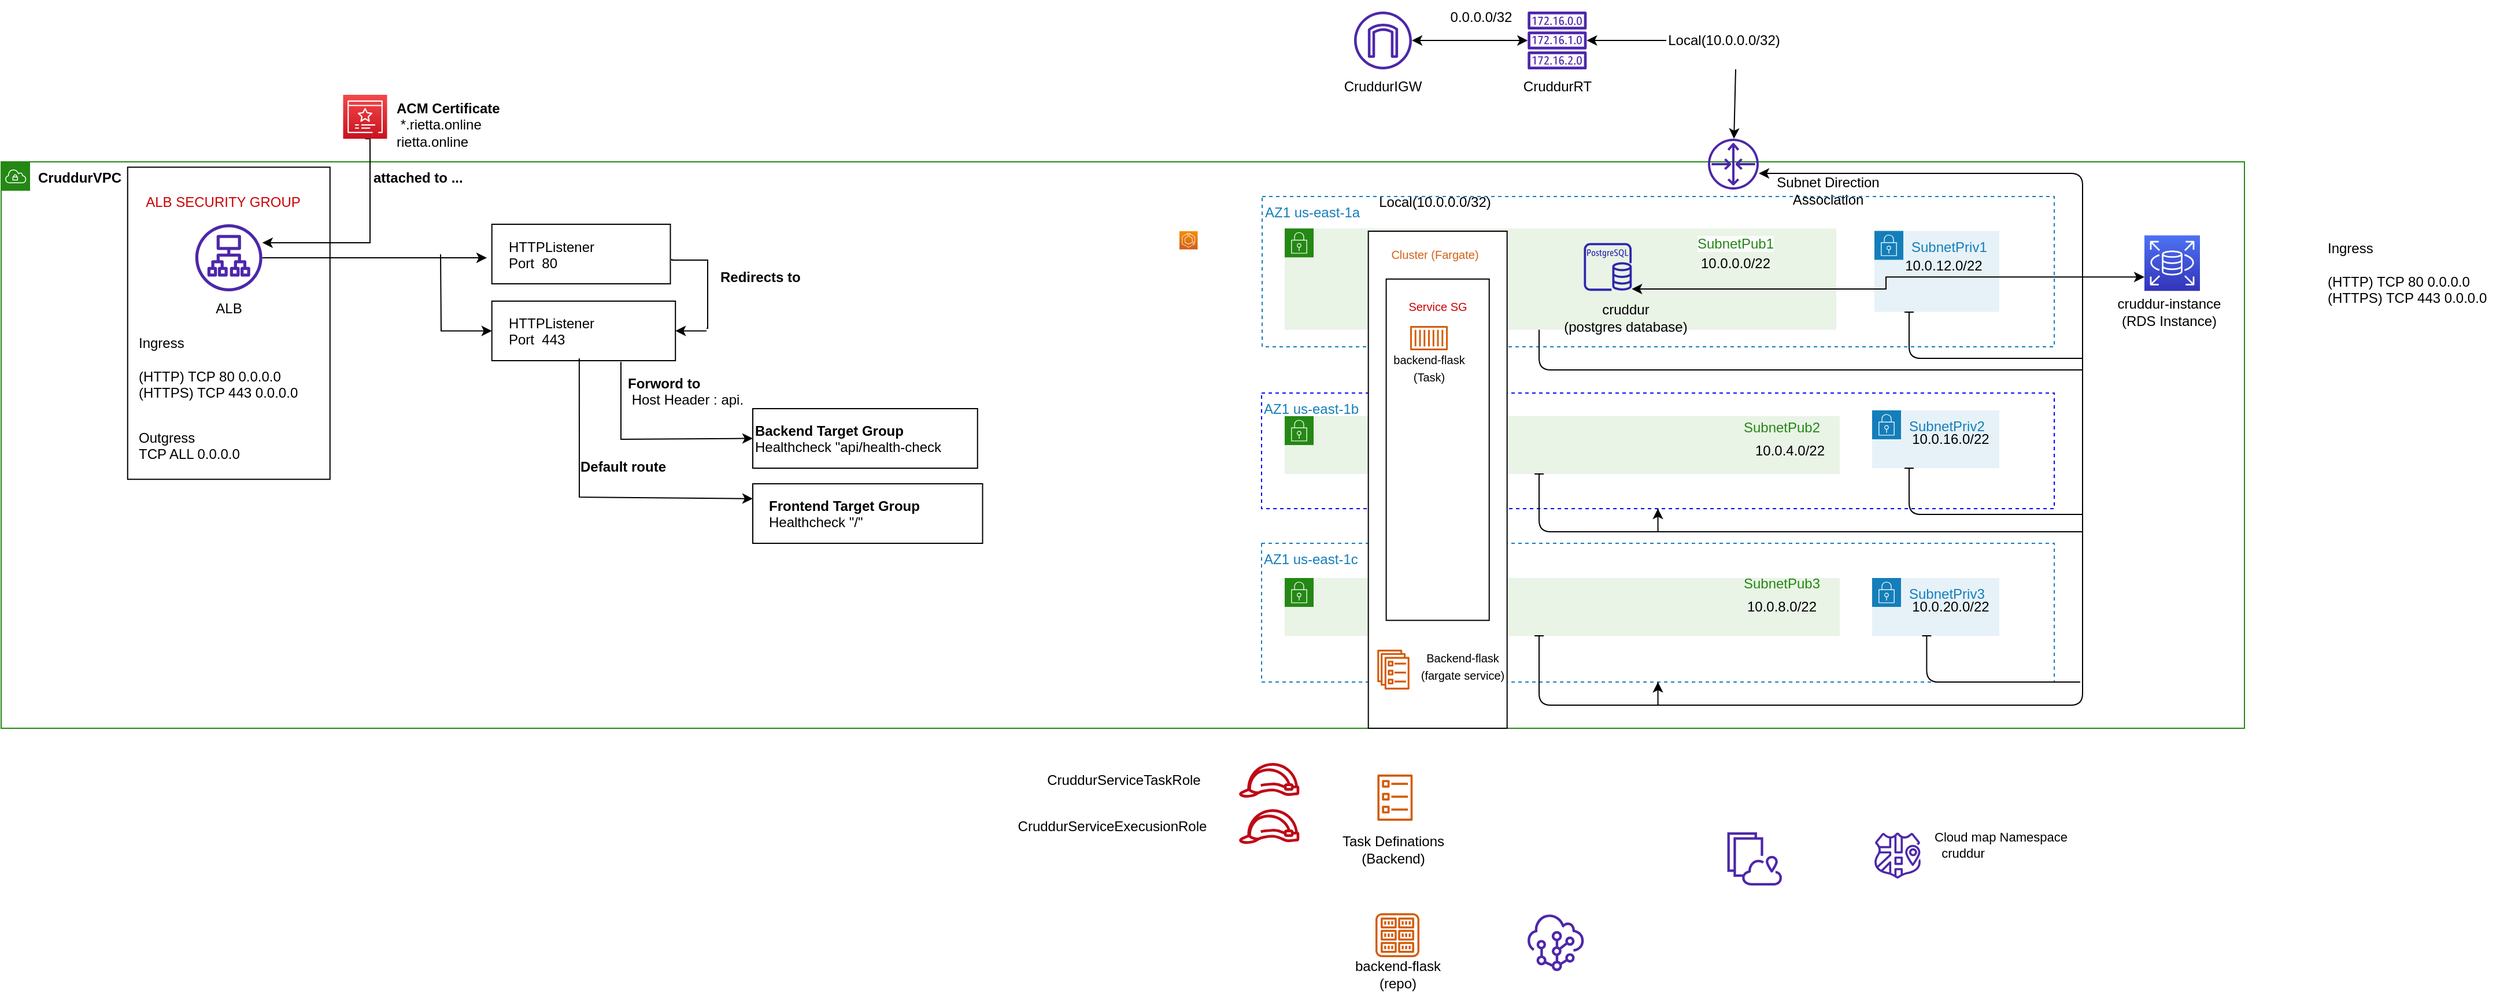<mxfile version="21.6.1" type="github">
  <diagram name="Page-1" id="e7XoK9rDj5rA0LW-cNcf">
    <mxGraphModel dx="1730" dy="1552" grid="1" gridSize="10" guides="1" tooltips="1" connect="1" arrows="1" fold="1" page="1" pageScale="1" pageWidth="850" pageHeight="1100" math="0" shadow="0">
      <root>
        <mxCell id="0" />
        <mxCell id="1" parent="0" />
        <mxCell id="O0ug9R4ipBQisBpClcmb-1" value="AZ1 us-east-1a" style="fillColor=none;strokeColor=#147EBA;dashed=1;verticalAlign=top;fontStyle=0;fontColor=#147EBA;whiteSpace=wrap;html=1;align=left;rounded=0;" vertex="1" parent="1">
          <mxGeometry x="260.52" y="50" width="685" height="130" as="geometry" />
        </mxCell>
        <mxCell id="O0ug9R4ipBQisBpClcmb-2" value="AZ1 us-east-1b" style="fillColor=none;strokeColor=#0000FF;dashed=1;verticalAlign=top;fontStyle=0;fontColor=#147EBA;whiteSpace=wrap;html=1;align=left;rounded=0;movable=1;resizable=1;rotatable=1;deletable=1;editable=1;locked=0;connectable=1;" vertex="1" parent="1">
          <mxGeometry x="260" y="220" width="685.52" height="100" as="geometry" />
        </mxCell>
        <mxCell id="O0ug9R4ipBQisBpClcmb-3" style="edgeStyle=orthogonalEdgeStyle;rounded=0;orthogonalLoop=1;jettySize=auto;html=1;exitX=0.5;exitY=1;exitDx=0;exitDy=0;movable=1;resizable=1;rotatable=1;deletable=1;editable=1;locked=0;connectable=1;" edge="1" parent="1" source="O0ug9R4ipBQisBpClcmb-2" target="O0ug9R4ipBQisBpClcmb-2">
          <mxGeometry relative="1" as="geometry" />
        </mxCell>
        <mxCell id="O0ug9R4ipBQisBpClcmb-4" value="&lt;b&gt;&lt;font color=&quot;#000000&quot;&gt;CruddurVPC&lt;/font&gt;&lt;/b&gt;" style="points=[[0,0],[0.25,0],[0.5,0],[0.75,0],[1,0],[1,0.25],[1,0.5],[1,0.75],[1,1],[0.75,1],[0.5,1],[0.25,1],[0,1],[0,0.75],[0,0.5],[0,0.25]];outlineConnect=0;gradientColor=none;html=1;whiteSpace=wrap;fontSize=12;fontStyle=0;container=0;pointerEvents=0;collapsible=0;recursiveResize=0;shape=mxgraph.aws4.group;grIcon=mxgraph.aws4.group_vpc;strokeColor=#248814;fillColor=none;verticalAlign=top;align=left;spacingLeft=30;fontColor=#AAB7B8;dashed=0;rounded=0;" vertex="1" parent="1">
          <mxGeometry x="-830" y="20" width="1940" height="490" as="geometry" />
        </mxCell>
        <mxCell id="O0ug9R4ipBQisBpClcmb-5" style="edgeStyle=orthogonalEdgeStyle;rounded=0;orthogonalLoop=1;jettySize=auto;html=1;startArrow=classic;startFill=1;" edge="1" parent="1" source="O0ug9R4ipBQisBpClcmb-6" target="O0ug9R4ipBQisBpClcmb-8">
          <mxGeometry relative="1" as="geometry" />
        </mxCell>
        <mxCell id="O0ug9R4ipBQisBpClcmb-6" value="" style="outlineConnect=0;fontColor=#232F3E;gradientColor=none;fillColor=#4D27AA;strokeColor=none;dashed=0;verticalLabelPosition=bottom;verticalAlign=top;align=center;html=1;fontSize=12;fontStyle=0;aspect=fixed;pointerEvents=1;shape=mxgraph.aws4.internet_gateway;rounded=0;" vertex="1" parent="1">
          <mxGeometry x="340" y="-110" width="50" height="50" as="geometry" />
        </mxCell>
        <mxCell id="O0ug9R4ipBQisBpClcmb-7" style="edgeStyle=orthogonalEdgeStyle;rounded=0;orthogonalLoop=1;jettySize=auto;html=1;startArrow=classic;startFill=1;endArrow=none;endFill=0;" edge="1" parent="1" source="O0ug9R4ipBQisBpClcmb-8">
          <mxGeometry relative="1" as="geometry">
            <mxPoint x="610" y="-85" as="targetPoint" />
          </mxGeometry>
        </mxCell>
        <mxCell id="O0ug9R4ipBQisBpClcmb-8" value="" style="outlineConnect=0;fontColor=#232F3E;gradientColor=none;fillColor=#4D27AA;strokeColor=none;dashed=0;verticalLabelPosition=bottom;verticalAlign=top;align=center;html=1;fontSize=12;fontStyle=0;aspect=fixed;pointerEvents=1;shape=mxgraph.aws4.route_table;rounded=0;" vertex="1" parent="1">
          <mxGeometry x="490" y="-110" width="51.32" height="50" as="geometry" />
        </mxCell>
        <mxCell id="O0ug9R4ipBQisBpClcmb-9" value="Local(10.0.0.0/32)" style="text;strokeColor=none;align=center;fillColor=none;html=1;verticalAlign=middle;whiteSpace=wrap;rounded=0;" vertex="1" parent="1">
          <mxGeometry x="610" y="-100" width="100" height="30" as="geometry" />
        </mxCell>
        <mxCell id="O0ug9R4ipBQisBpClcmb-10" value="CruddurIGW" style="text;strokeColor=none;align=center;fillColor=none;html=1;verticalAlign=middle;whiteSpace=wrap;rounded=0;" vertex="1" parent="1">
          <mxGeometry x="315" y="-60" width="100" height="30" as="geometry" />
        </mxCell>
        <mxCell id="O0ug9R4ipBQisBpClcmb-11" value="0.0.0.0/32" style="text;strokeColor=none;align=center;fillColor=none;html=1;verticalAlign=middle;whiteSpace=wrap;rounded=0;" vertex="1" parent="1">
          <mxGeometry x="400" y="-120" width="100" height="30" as="geometry" />
        </mxCell>
        <mxCell id="O0ug9R4ipBQisBpClcmb-12" value="CruddurRT" style="text;strokeColor=none;align=center;fillColor=none;html=1;verticalAlign=middle;whiteSpace=wrap;rounded=0;" vertex="1" parent="1">
          <mxGeometry x="465.66" y="-60" width="100" height="30" as="geometry" />
        </mxCell>
        <mxCell id="O0ug9R4ipBQisBpClcmb-13" value="" style="rounded=0;whiteSpace=wrap;html=1;rotation=90;" vertex="1" parent="1">
          <mxGeometry x="-768.12" y="72.13" width="270" height="175" as="geometry" />
        </mxCell>
        <mxCell id="O0ug9R4ipBQisBpClcmb-14" style="edgeStyle=orthogonalEdgeStyle;rounded=0;orthogonalLoop=1;jettySize=auto;html=1;entryX=0.5;entryY=1;entryDx=0;entryDy=0;entryPerimeter=0;endArrow=none;endFill=0;startArrow=classic;startFill=1;" edge="1" parent="1" source="O0ug9R4ipBQisBpClcmb-16" target="O0ug9R4ipBQisBpClcmb-22">
          <mxGeometry relative="1" as="geometry">
            <mxPoint x="-110" y="190" as="targetPoint" />
            <Array as="points">
              <mxPoint x="-511" y="90" />
            </Array>
          </mxGeometry>
        </mxCell>
        <mxCell id="O0ug9R4ipBQisBpClcmb-15" style="edgeStyle=orthogonalEdgeStyle;rounded=0;orthogonalLoop=1;jettySize=auto;html=1;" edge="1" parent="1" source="O0ug9R4ipBQisBpClcmb-16">
          <mxGeometry relative="1" as="geometry">
            <mxPoint x="-410" y="103" as="targetPoint" />
          </mxGeometry>
        </mxCell>
        <mxCell id="O0ug9R4ipBQisBpClcmb-16" value="" style="sketch=0;outlineConnect=0;fontColor=#232F3E;gradientColor=none;fillColor=#4D27AA;strokeColor=none;dashed=0;verticalLabelPosition=bottom;verticalAlign=top;align=center;html=1;fontSize=12;fontStyle=0;aspect=fixed;pointerEvents=1;shape=mxgraph.aws4.application_load_balancer;" vertex="1" parent="1">
          <mxGeometry x="-662.12" y="74" width="58" height="58" as="geometry" />
        </mxCell>
        <mxCell id="O0ug9R4ipBQisBpClcmb-17" value="&lt;font color=&quot;#cc0000&quot;&gt;ALB SECURITY GROUP&lt;/font&gt;" style="text;strokeColor=none;align=center;fillColor=none;html=1;verticalAlign=middle;whiteSpace=wrap;rounded=0;" vertex="1" parent="1">
          <mxGeometry x="-713.12" y="39.75" width="150" height="30" as="geometry" />
        </mxCell>
        <mxCell id="O0ug9R4ipBQisBpClcmb-18" value="ALB" style="text;strokeColor=none;align=center;fillColor=none;html=1;verticalAlign=middle;whiteSpace=wrap;rounded=0;" vertex="1" parent="1">
          <mxGeometry x="-683.12" y="132" width="100" height="30" as="geometry" />
        </mxCell>
        <mxCell id="O0ug9R4ipBQisBpClcmb-19" value="Ingress" style="text;strokeColor=none;align=left;fillColor=none;html=1;verticalAlign=middle;whiteSpace=wrap;rounded=0;" vertex="1" parent="1">
          <mxGeometry x="-713.12" y="162" width="100" height="30" as="geometry" />
        </mxCell>
        <mxCell id="O0ug9R4ipBQisBpClcmb-20" value="(HTTP) TCP 80 0.0.0.0&lt;br&gt;(HTTPS) TCP 443 0.0.0.0" style="text;whiteSpace=wrap;html=1;" vertex="1" parent="1">
          <mxGeometry x="-713.12" y="192" width="150" height="40" as="geometry" />
        </mxCell>
        <mxCell id="O0ug9R4ipBQisBpClcmb-21" value="Outgress&lt;br&gt;TCP ALL 0.0.0.0" style="text;whiteSpace=wrap;html=1;" vertex="1" parent="1">
          <mxGeometry x="-713.12" y="245" width="130" height="40" as="geometry" />
        </mxCell>
        <mxCell id="O0ug9R4ipBQisBpClcmb-22" value="" style="sketch=0;points=[[0,0,0],[0.25,0,0],[0.5,0,0],[0.75,0,0],[1,0,0],[0,1,0],[0.25,1,0],[0.5,1,0],[0.75,1,0],[1,1,0],[0,0.25,0],[0,0.5,0],[0,0.75,0],[1,0.25,0],[1,0.5,0],[1,0.75,0]];outlineConnect=0;fontColor=#232F3E;gradientColor=#F54749;gradientDirection=north;fillColor=#C7131F;strokeColor=#ffffff;dashed=0;verticalLabelPosition=bottom;verticalAlign=top;align=center;html=1;fontSize=12;fontStyle=0;aspect=fixed;shape=mxgraph.aws4.resourceIcon;resIcon=mxgraph.aws4.certificate_manager_3;" vertex="1" parent="1">
          <mxGeometry x="-534.25" y="-38" width="38" height="38" as="geometry" />
        </mxCell>
        <mxCell id="O0ug9R4ipBQisBpClcmb-23" value="&lt;b&gt;attached to ...&lt;/b&gt;" style="text;whiteSpace=wrap;html=1;" vertex="1" parent="1">
          <mxGeometry x="-510" y="20" width="90.62" height="40" as="geometry" />
        </mxCell>
        <mxCell id="O0ug9R4ipBQisBpClcmb-24" value="&lt;b&gt;ACM Certificate&lt;br&gt;&amp;nbsp;&lt;/b&gt;*.rietta.online&lt;br&gt;rietta.online" style="text;whiteSpace=wrap;html=1;" vertex="1" parent="1">
          <mxGeometry x="-490" y="-40" width="130" height="60" as="geometry" />
        </mxCell>
        <mxCell id="O0ug9R4ipBQisBpClcmb-25" value="" style="rounded=0;whiteSpace=wrap;html=1;rotation=-180;" vertex="1" parent="1">
          <mxGeometry x="-405.63" y="74.0" width="154.37" height="51.51" as="geometry" />
        </mxCell>
        <mxCell id="O0ug9R4ipBQisBpClcmb-26" style="edgeStyle=orthogonalEdgeStyle;rounded=0;orthogonalLoop=1;jettySize=auto;html=1;endArrow=none;endFill=0;" edge="1" parent="1">
          <mxGeometry relative="1" as="geometry">
            <mxPoint x="-220" y="164" as="targetPoint" />
            <mxPoint x="-250" y="104" as="sourcePoint" />
            <Array as="points">
              <mxPoint x="-250" y="105" />
              <mxPoint x="-219" y="105" />
              <mxPoint x="-219" y="164" />
            </Array>
          </mxGeometry>
        </mxCell>
        <mxCell id="O0ug9R4ipBQisBpClcmb-27" value="HTTPListener&lt;br&gt;Port&amp;nbsp; 80" style="text;whiteSpace=wrap;html=1;" vertex="1" parent="1">
          <mxGeometry x="-393.45" y="79.75" width="130" height="40" as="geometry" />
        </mxCell>
        <mxCell id="O0ug9R4ipBQisBpClcmb-28" style="edgeStyle=orthogonalEdgeStyle;rounded=0;orthogonalLoop=1;jettySize=auto;html=1;exitX=1;exitY=0.5;exitDx=0;exitDy=0;endArrow=none;endFill=0;startArrow=classic;startFill=1;" edge="1" parent="1" source="O0ug9R4ipBQisBpClcmb-31">
          <mxGeometry relative="1" as="geometry">
            <mxPoint x="-450" y="100" as="targetPoint" />
          </mxGeometry>
        </mxCell>
        <mxCell id="O0ug9R4ipBQisBpClcmb-29" style="edgeStyle=orthogonalEdgeStyle;rounded=0;orthogonalLoop=1;jettySize=auto;html=1;endArrow=none;endFill=0;startArrow=classic;startFill=1;" edge="1" parent="1" source="O0ug9R4ipBQisBpClcmb-31">
          <mxGeometry relative="1" as="geometry">
            <mxPoint x="-220" y="166.245" as="targetPoint" />
          </mxGeometry>
        </mxCell>
        <mxCell id="O0ug9R4ipBQisBpClcmb-30" style="edgeStyle=none;rounded=0;orthogonalLoop=1;jettySize=auto;html=1;entryX=1;entryY=0.5;entryDx=0;entryDy=0;exitX=0.297;exitY=-0.019;exitDx=0;exitDy=0;exitPerimeter=0;" edge="1" parent="1" source="O0ug9R4ipBQisBpClcmb-31" target="O0ug9R4ipBQisBpClcmb-34">
          <mxGeometry relative="1" as="geometry">
            <mxPoint x="-320.169" y="192.0" as="sourcePoint" />
            <mxPoint x="-220.0" y="260.021" as="targetPoint" />
            <Array as="points">
              <mxPoint x="-294" y="260" />
            </Array>
          </mxGeometry>
        </mxCell>
        <mxCell id="O0ug9R4ipBQisBpClcmb-31" value="" style="rounded=0;whiteSpace=wrap;html=1;rotation=-180;" vertex="1" parent="1">
          <mxGeometry x="-405.63" y="140.49" width="158.74" height="51.51" as="geometry" />
        </mxCell>
        <mxCell id="O0ug9R4ipBQisBpClcmb-32" value="HTTPListener&lt;br&gt;Port&amp;nbsp; 443" style="text;whiteSpace=wrap;html=1;" vertex="1" parent="1">
          <mxGeometry x="-393.45" y="146.25" width="130" height="40" as="geometry" />
        </mxCell>
        <mxCell id="O0ug9R4ipBQisBpClcmb-33" value="&lt;b&gt;Redirects to&lt;/b&gt;" style="text;whiteSpace=wrap;html=1;" vertex="1" parent="1">
          <mxGeometry x="-210" y="106" width="80" height="40" as="geometry" />
        </mxCell>
        <mxCell id="O0ug9R4ipBQisBpClcmb-34" value="" style="rounded=0;whiteSpace=wrap;html=1;rotation=-180;" vertex="1" parent="1">
          <mxGeometry x="-180" y="233.49" width="194.37" height="51.51" as="geometry" />
        </mxCell>
        <mxCell id="O0ug9R4ipBQisBpClcmb-35" value="&lt;b&gt;Backend Target Group&lt;br&gt;&lt;/b&gt;Healthcheck &quot;api/health-check" style="text;whiteSpace=wrap;html=1;" vertex="1" parent="1">
          <mxGeometry x="-180" y="239.24" width="180" height="40" as="geometry" />
        </mxCell>
        <mxCell id="O0ug9R4ipBQisBpClcmb-36" value="" style="rounded=0;whiteSpace=wrap;html=1;rotation=-180;" vertex="1" parent="1">
          <mxGeometry x="-180" y="298.5" width="198.74" height="51.51" as="geometry" />
        </mxCell>
        <mxCell id="O0ug9R4ipBQisBpClcmb-37" value="&lt;b&gt;Frontend Target Group&lt;/b&gt;&lt;br&gt;Healthcheck &quot;/&quot;" style="text;whiteSpace=wrap;html=1;" vertex="1" parent="1">
          <mxGeometry x="-167.82" y="304.25" width="167.82" height="40" as="geometry" />
        </mxCell>
        <mxCell id="O0ug9R4ipBQisBpClcmb-38" style="edgeStyle=none;rounded=0;orthogonalLoop=1;jettySize=auto;html=1;exitX=0.524;exitY=0.039;exitDx=0;exitDy=0;exitPerimeter=0;entryX=1;entryY=0.75;entryDx=0;entryDy=0;" edge="1" parent="1" source="O0ug9R4ipBQisBpClcmb-31" target="O0ug9R4ipBQisBpClcmb-36">
          <mxGeometry relative="1" as="geometry">
            <mxPoint x="-380" y="230" as="sourcePoint" />
            <mxPoint x="-220" y="310" as="targetPoint" />
            <Array as="points">
              <mxPoint x="-330" y="310" />
            </Array>
          </mxGeometry>
        </mxCell>
        <mxCell id="O0ug9R4ipBQisBpClcmb-39" value="&lt;b&gt;Default route&lt;/b&gt;" style="text;whiteSpace=wrap;html=1;" vertex="1" parent="1">
          <mxGeometry x="-331.26" y="270" width="80" height="40" as="geometry" />
        </mxCell>
        <mxCell id="O0ug9R4ipBQisBpClcmb-40" value="&lt;b&gt;Forword to&amp;nbsp;&lt;/b&gt;&lt;br&gt;&amp;nbsp;Host Header : api." style="text;whiteSpace=wrap;html=1;" vertex="1" parent="1">
          <mxGeometry x="-290" y="197.75" width="110" height="40" as="geometry" />
        </mxCell>
        <mxCell id="O0ug9R4ipBQisBpClcmb-41" value="" style="sketch=0;outlineConnect=0;fontColor=#232F3E;gradientColor=none;fillColor=#4D27AA;strokeColor=none;dashed=0;verticalLabelPosition=bottom;verticalAlign=top;align=center;html=1;fontSize=12;fontStyle=0;aspect=fixed;pointerEvents=1;shape=mxgraph.aws4.namespace;" vertex="1" parent="1">
          <mxGeometry x="790" y="600" width="40" height="40" as="geometry" />
        </mxCell>
        <mxCell id="O0ug9R4ipBQisBpClcmb-42" value="&lt;font style=&quot;font-size: 11px;&quot;&gt;Cloud map Namespace&lt;br&gt;&amp;nbsp; cruddur&lt;/font&gt;" style="text;whiteSpace=wrap;html=1;" vertex="1" parent="1">
          <mxGeometry x="840" y="590" width="120" height="62" as="geometry" />
        </mxCell>
        <mxCell id="O0ug9R4ipBQisBpClcmb-43" value="SubnetPriv2" style="points=[[0,0],[0.25,0],[0.5,0],[0.75,0],[1,0],[1,0.25],[1,0.5],[1,0.75],[1,1],[0.75,1],[0.5,1],[0.25,1],[0,1],[0,0.75],[0,0.5],[0,0.25]];outlineConnect=0;gradientColor=none;html=1;whiteSpace=wrap;fontSize=12;fontStyle=0;container=1;pointerEvents=0;collapsible=0;recursiveResize=0;shape=mxgraph.aws4.group;grIcon=mxgraph.aws4.group_security_group;grStroke=0;strokeColor=#147EBA;fillColor=#E6F2F8;verticalAlign=top;align=left;spacingLeft=30;fontColor=#147EBA;dashed=0;rounded=0;movable=1;resizable=1;rotatable=1;deletable=1;editable=1;locked=0;connectable=1;" vertex="1" parent="1">
          <mxGeometry x="788" y="235" width="110" height="50" as="geometry" />
        </mxCell>
        <mxCell id="O0ug9R4ipBQisBpClcmb-44" value="" style="points=[[0,0],[0.25,0],[0.5,0],[0.75,0],[1,0],[1,0.25],[1,0.5],[1,0.75],[1,1],[0.75,1],[0.5,1],[0.25,1],[0,1],[0,0.75],[0,0.5],[0,0.25]];outlineConnect=0;gradientColor=none;html=1;whiteSpace=wrap;fontSize=12;fontStyle=0;container=1;pointerEvents=0;collapsible=0;recursiveResize=0;shape=mxgraph.aws4.group;grIcon=mxgraph.aws4.group_security_group;grStroke=0;strokeColor=#248814;fillColor=#E9F3E6;verticalAlign=top;align=left;spacingLeft=30;fontColor=#248814;dashed=0;rounded=0;movable=1;resizable=1;rotatable=1;deletable=1;editable=1;locked=0;connectable=1;" vertex="1" parent="1">
          <mxGeometry x="280" y="240" width="480" height="50" as="geometry" />
        </mxCell>
        <mxCell id="O0ug9R4ipBQisBpClcmb-45" value="10.0.4.0/22" style="text;strokeColor=none;align=center;fillColor=none;html=1;verticalAlign=middle;whiteSpace=wrap;rounded=0;movable=1;resizable=1;rotatable=1;deletable=1;editable=1;locked=0;connectable=1;" vertex="1" parent="O0ug9R4ipBQisBpClcmb-44">
          <mxGeometry x="397" y="20" width="80" height="20" as="geometry" />
        </mxCell>
        <mxCell id="O0ug9R4ipBQisBpClcmb-46" value="&lt;font color=&quot;#248814&quot;&gt;SubnetPub2&lt;/font&gt;" style="text;strokeColor=none;align=center;fillColor=none;html=1;verticalAlign=middle;whiteSpace=wrap;rounded=0;movable=1;resizable=1;rotatable=1;deletable=1;editable=1;locked=0;connectable=1;" vertex="1" parent="O0ug9R4ipBQisBpClcmb-44">
          <mxGeometry x="390" width="80" height="20" as="geometry" />
        </mxCell>
        <mxCell id="O0ug9R4ipBQisBpClcmb-47" value="10.0.16.0/22" style="text;strokeColor=none;align=center;fillColor=none;html=1;verticalAlign=middle;whiteSpace=wrap;rounded=0;movable=1;resizable=1;rotatable=1;deletable=1;editable=1;locked=0;connectable=1;" vertex="1" parent="1">
          <mxGeometry x="816" y="250" width="80" height="20" as="geometry" />
        </mxCell>
        <mxCell id="O0ug9R4ipBQisBpClcmb-48" style="edgeStyle=orthogonalEdgeStyle;orthogonalLoop=1;jettySize=auto;html=1;elbow=vertical;startArrow=baseDash;startFill=0;endArrow=none;endFill=0;movable=1;resizable=1;rotatable=1;deletable=1;editable=1;locked=0;connectable=1;" edge="1" parent="1">
          <mxGeometry relative="1" as="geometry">
            <mxPoint x="970" y="340" as="targetPoint" />
            <mxPoint x="500" y="290" as="sourcePoint" />
            <Array as="points">
              <mxPoint x="500" y="340" />
            </Array>
          </mxGeometry>
        </mxCell>
        <mxCell id="O0ug9R4ipBQisBpClcmb-49" value="AZ1 us-east-1c" style="fillColor=none;strokeColor=#147EBA;dashed=1;verticalAlign=top;fontStyle=0;fontColor=#147EBA;whiteSpace=wrap;html=1;align=left;rounded=0;movable=1;resizable=1;rotatable=1;deletable=1;editable=1;locked=0;connectable=1;" vertex="1" parent="1">
          <mxGeometry x="260" y="350.01" width="685.52" height="120" as="geometry" />
        </mxCell>
        <mxCell id="O0ug9R4ipBQisBpClcmb-50" value="SubnetPriv3" style="points=[[0,0],[0.25,0],[0.5,0],[0.75,0],[1,0],[1,0.25],[1,0.5],[1,0.75],[1,1],[0.75,1],[0.5,1],[0.25,1],[0,1],[0,0.75],[0,0.5],[0,0.25]];outlineConnect=0;gradientColor=none;html=1;whiteSpace=wrap;fontSize=12;fontStyle=0;container=1;pointerEvents=0;collapsible=0;recursiveResize=0;shape=mxgraph.aws4.group;grIcon=mxgraph.aws4.group_security_group;grStroke=0;strokeColor=#147EBA;fillColor=#E6F2F8;verticalAlign=top;align=left;spacingLeft=30;fontColor=#147EBA;dashed=0;rounded=0;movable=1;resizable=1;rotatable=1;deletable=1;editable=1;locked=0;connectable=1;" vertex="1" parent="1">
          <mxGeometry x="788" y="380" width="110" height="50" as="geometry" />
        </mxCell>
        <mxCell id="O0ug9R4ipBQisBpClcmb-51" value="10.0.20.0/22" style="text;strokeColor=none;align=center;fillColor=none;html=1;verticalAlign=middle;whiteSpace=wrap;rounded=0;movable=1;resizable=1;rotatable=1;deletable=1;editable=1;locked=0;connectable=1;" vertex="1" parent="O0ug9R4ipBQisBpClcmb-50">
          <mxGeometry x="28" y="15" width="80" height="20" as="geometry" />
        </mxCell>
        <mxCell id="O0ug9R4ipBQisBpClcmb-52" style="edgeStyle=orthogonalEdgeStyle;rounded=0;orthogonalLoop=1;jettySize=auto;html=1;exitX=0.5;exitY=1;exitDx=0;exitDy=0;movable=1;resizable=1;rotatable=1;deletable=1;editable=1;locked=0;connectable=1;" edge="1" parent="1" source="O0ug9R4ipBQisBpClcmb-49" target="O0ug9R4ipBQisBpClcmb-49">
          <mxGeometry relative="1" as="geometry" />
        </mxCell>
        <mxCell id="O0ug9R4ipBQisBpClcmb-53" value="" style="points=[[0,0],[0.25,0],[0.5,0],[0.75,0],[1,0],[1,0.25],[1,0.5],[1,0.75],[1,1],[0.75,1],[0.5,1],[0.25,1],[0,1],[0,0.75],[0,0.5],[0,0.25]];outlineConnect=0;gradientColor=none;html=1;whiteSpace=wrap;fontSize=12;fontStyle=0;container=1;pointerEvents=0;collapsible=0;recursiveResize=0;shape=mxgraph.aws4.group;grIcon=mxgraph.aws4.group_security_group;grStroke=0;strokeColor=#248814;fillColor=#E9F3E6;verticalAlign=top;align=left;spacingLeft=30;fontColor=#248814;dashed=0;rounded=0;movable=1;resizable=1;rotatable=1;deletable=1;editable=1;locked=0;connectable=1;" vertex="1" parent="1">
          <mxGeometry x="280" y="380" width="480" height="50" as="geometry" />
        </mxCell>
        <mxCell id="O0ug9R4ipBQisBpClcmb-54" value="&lt;font color=&quot;#248814&quot;&gt;SubnetPub3&lt;/font&gt;" style="text;strokeColor=none;align=center;fillColor=none;html=1;verticalAlign=middle;whiteSpace=wrap;rounded=0;movable=1;resizable=1;rotatable=1;deletable=1;editable=1;locked=0;connectable=1;" vertex="1" parent="O0ug9R4ipBQisBpClcmb-53">
          <mxGeometry x="390" y="-5" width="80" height="20" as="geometry" />
        </mxCell>
        <mxCell id="O0ug9R4ipBQisBpClcmb-55" value="10.0.8.0/22" style="text;strokeColor=none;align=center;fillColor=none;html=1;verticalAlign=middle;whiteSpace=wrap;rounded=0;movable=1;resizable=1;rotatable=1;deletable=1;editable=1;locked=0;connectable=1;" vertex="1" parent="O0ug9R4ipBQisBpClcmb-53">
          <mxGeometry x="390" y="15" width="80" height="20" as="geometry" />
        </mxCell>
        <mxCell id="O0ug9R4ipBQisBpClcmb-56" style="edgeStyle=orthogonalEdgeStyle;orthogonalLoop=1;jettySize=auto;html=1;elbow=vertical;exitX=0.429;exitY=1;exitDx=0;exitDy=0;exitPerimeter=0;startArrow=baseDash;startFill=0;endArrow=none;endFill=0;movable=1;resizable=1;rotatable=1;deletable=1;editable=1;locked=0;connectable=1;" edge="1" parent="1" source="O0ug9R4ipBQisBpClcmb-50">
          <mxGeometry relative="1" as="geometry">
            <mxPoint x="968" y="470" as="targetPoint" />
            <mxPoint x="818" y="440" as="sourcePoint" />
            <Array as="points">
              <mxPoint x="835" y="470" />
            </Array>
          </mxGeometry>
        </mxCell>
        <mxCell id="O0ug9R4ipBQisBpClcmb-57" value="Local(10.0.0.0/32)" style="text;strokeColor=none;align=center;fillColor=none;html=1;verticalAlign=middle;whiteSpace=wrap;rounded=0;" vertex="1" parent="1">
          <mxGeometry x="360" y="40" width="100" height="30" as="geometry" />
        </mxCell>
        <mxCell id="O0ug9R4ipBQisBpClcmb-58" style="rounded=0;orthogonalLoop=1;jettySize=auto;html=1;startArrow=classic;startFill=1;endArrow=none;endFill=0;" edge="1" parent="1" source="O0ug9R4ipBQisBpClcmb-60">
          <mxGeometry relative="1" as="geometry">
            <mxPoint x="670" y="-60" as="targetPoint" />
          </mxGeometry>
        </mxCell>
        <mxCell id="O0ug9R4ipBQisBpClcmb-59" style="edgeStyle=orthogonalEdgeStyle;orthogonalLoop=1;jettySize=auto;html=1;elbow=vertical;endArrow=baseDash;endFill=0;startArrow=classic;startFill=1;" edge="1" parent="1" source="O0ug9R4ipBQisBpClcmb-60" target="O0ug9R4ipBQisBpClcmb-53">
          <mxGeometry relative="1" as="geometry">
            <Array as="points">
              <mxPoint x="970" y="30" />
              <mxPoint x="970" y="490" />
              <mxPoint x="500" y="490" />
            </Array>
          </mxGeometry>
        </mxCell>
        <mxCell id="O0ug9R4ipBQisBpClcmb-60" value="" style="outlineConnect=0;fontColor=#232F3E;gradientColor=none;fillColor=#4D27AA;strokeColor=none;dashed=0;verticalLabelPosition=bottom;verticalAlign=top;align=center;html=1;fontSize=12;fontStyle=0;aspect=fixed;pointerEvents=1;shape=mxgraph.aws4.router;rounded=0;" vertex="1" parent="1">
          <mxGeometry x="646" width="44" height="44" as="geometry" />
        </mxCell>
        <mxCell id="O0ug9R4ipBQisBpClcmb-61" style="edgeStyle=orthogonalEdgeStyle;orthogonalLoop=1;jettySize=auto;html=1;elbow=vertical;exitX=0.429;exitY=1;exitDx=0;exitDy=0;exitPerimeter=0;startArrow=baseDash;startFill=0;endArrow=none;endFill=0;movable=1;resizable=1;rotatable=1;deletable=1;editable=1;locked=0;connectable=1;" edge="1" parent="1">
          <mxGeometry relative="1" as="geometry">
            <mxPoint x="970" y="325" as="targetPoint" />
            <mxPoint x="820" y="285" as="sourcePoint" />
            <Array as="points">
              <mxPoint x="820" y="325" />
            </Array>
          </mxGeometry>
        </mxCell>
        <mxCell id="O0ug9R4ipBQisBpClcmb-62" style="edgeStyle=orthogonalEdgeStyle;orthogonalLoop=1;jettySize=auto;html=1;elbow=vertical;startArrow=baseDash;startFill=0;endArrow=none;endFill=0;movable=1;resizable=1;rotatable=1;deletable=1;editable=1;locked=0;connectable=1;" edge="1" parent="1">
          <mxGeometry relative="1" as="geometry">
            <mxPoint x="970" y="200" as="targetPoint" />
            <mxPoint x="500" y="150" as="sourcePoint" />
            <Array as="points">
              <mxPoint x="500" y="200" />
            </Array>
          </mxGeometry>
        </mxCell>
        <mxCell id="O0ug9R4ipBQisBpClcmb-63" value="SubnetPriv1" style="points=[[0,0],[0.25,0],[0.5,0],[0.75,0],[1,0],[1,0.25],[1,0.5],[1,0.75],[1,1],[0.75,1],[0.5,1],[0.25,1],[0,1],[0,0.75],[0,0.5],[0,0.25]];outlineConnect=0;gradientColor=none;html=1;whiteSpace=wrap;fontSize=12;fontStyle=0;container=1;pointerEvents=0;collapsible=0;recursiveResize=0;shape=mxgraph.aws4.group;grIcon=mxgraph.aws4.group_security_group;grStroke=0;strokeColor=#147EBA;fillColor=#E6F2F8;verticalAlign=top;align=left;spacingLeft=30;fontColor=#147EBA;dashed=0;rounded=0;movable=1;resizable=1;rotatable=1;deletable=1;editable=1;locked=0;connectable=1;" vertex="1" parent="1">
          <mxGeometry x="790" y="79.75" width="108" height="70" as="geometry" />
        </mxCell>
        <mxCell id="O0ug9R4ipBQisBpClcmb-64" value="" style="points=[[0,0],[0.25,0],[0.5,0],[0.75,0],[1,0],[1,0.25],[1,0.5],[1,0.75],[1,1],[0.75,1],[0.5,1],[0.25,1],[0,1],[0,0.75],[0,0.5],[0,0.25]];outlineConnect=0;gradientColor=none;html=1;whiteSpace=wrap;fontSize=12;fontStyle=0;container=1;pointerEvents=0;collapsible=0;recursiveResize=0;shape=mxgraph.aws4.group;grIcon=mxgraph.aws4.group_security_group;grStroke=0;strokeColor=#248814;fillColor=#E9F3E6;verticalAlign=top;align=left;spacingLeft=30;fontColor=#248814;dashed=0;rounded=0;movable=1;resizable=1;rotatable=1;deletable=1;editable=1;locked=0;connectable=1;" vertex="1" parent="1">
          <mxGeometry x="280" y="77.62" width="477" height="87.63" as="geometry" />
        </mxCell>
        <mxCell id="O0ug9R4ipBQisBpClcmb-65" value="10.0.0.0/22" style="text;strokeColor=none;align=center;fillColor=none;html=1;verticalAlign=middle;whiteSpace=wrap;rounded=0;movable=1;resizable=1;rotatable=1;deletable=1;editable=1;locked=0;connectable=1;" vertex="1" parent="O0ug9R4ipBQisBpClcmb-64">
          <mxGeometry x="350" y="20" width="80" height="20" as="geometry" />
        </mxCell>
        <mxCell id="O0ug9R4ipBQisBpClcmb-66" value="&#xa;&lt;span style=&quot;color: rgb(36, 136, 20); font-family: Helvetica; font-size: 12px; font-style: normal; font-variant-ligatures: normal; font-variant-caps: normal; font-weight: 400; letter-spacing: normal; orphans: 2; text-align: left; text-indent: 0px; text-transform: none; widows: 2; word-spacing: 0px; -webkit-text-stroke-width: 0px; background-color: rgb(251, 251, 251); text-decoration-thickness: initial; text-decoration-style: initial; text-decoration-color: initial; float: none; display: inline !important;&quot;&gt;SubnetPub1&lt;/span&gt;&#xa;&#xa;" style="text;strokeColor=none;align=center;fillColor=none;html=1;verticalAlign=middle;whiteSpace=wrap;rounded=0;movable=1;resizable=1;rotatable=1;deletable=1;editable=1;locked=0;connectable=1;" vertex="1" parent="O0ug9R4ipBQisBpClcmb-64">
          <mxGeometry x="350" y="10" width="80" height="20" as="geometry" />
        </mxCell>
        <mxCell id="O0ug9R4ipBQisBpClcmb-67" value="" style="sketch=0;outlineConnect=0;fontColor=#232F3E;gradientColor=none;fillColor=#2E27AD;strokeColor=none;dashed=0;verticalLabelPosition=bottom;verticalAlign=top;align=center;html=1;fontSize=12;fontStyle=0;aspect=fixed;pointerEvents=1;shape=mxgraph.aws4.rds_postgresql_instance;" vertex="1" parent="O0ug9R4ipBQisBpClcmb-64">
          <mxGeometry x="258.72" y="12.56" width="41.44" height="41.44" as="geometry" />
        </mxCell>
        <mxCell id="O0ug9R4ipBQisBpClcmb-68" value="10.0.12.0/22" style="text;strokeColor=none;align=center;fillColor=none;html=1;verticalAlign=middle;whiteSpace=wrap;rounded=0;movable=1;resizable=1;rotatable=1;deletable=1;editable=1;locked=0;connectable=1;" vertex="1" parent="1">
          <mxGeometry x="810" y="99.75" width="80" height="20" as="geometry" />
        </mxCell>
        <mxCell id="O0ug9R4ipBQisBpClcmb-69" style="edgeStyle=orthogonalEdgeStyle;orthogonalLoop=1;jettySize=auto;html=1;elbow=vertical;exitX=0.429;exitY=1;exitDx=0;exitDy=0;exitPerimeter=0;startArrow=baseDash;startFill=0;endArrow=none;endFill=0;movable=1;resizable=1;rotatable=1;deletable=1;editable=1;locked=0;connectable=1;" edge="1" parent="1">
          <mxGeometry relative="1" as="geometry">
            <mxPoint x="970" y="190" as="targetPoint" />
            <mxPoint x="820" y="150" as="sourcePoint" />
            <Array as="points">
              <mxPoint x="820" y="190" />
            </Array>
          </mxGeometry>
        </mxCell>
        <mxCell id="O0ug9R4ipBQisBpClcmb-70" value="Subnet Direction Association" style="text;strokeColor=none;align=center;fillColor=none;html=1;verticalAlign=middle;whiteSpace=wrap;rounded=0;" vertex="1" parent="1">
          <mxGeometry x="700" y="30" width="100" height="30" as="geometry" />
        </mxCell>
        <mxCell id="O0ug9R4ipBQisBpClcmb-71" value="" style="sketch=0;outlineConnect=0;fontColor=#232F3E;gradientColor=none;fillColor=#D45B07;strokeColor=none;dashed=0;verticalLabelPosition=bottom;verticalAlign=top;align=center;html=1;fontSize=12;fontStyle=0;aspect=fixed;pointerEvents=1;shape=mxgraph.aws4.ecs_task;" vertex="1" parent="1">
          <mxGeometry x="360" y="550" width="30.83" height="40" as="geometry" />
        </mxCell>
        <mxCell id="O0ug9R4ipBQisBpClcmb-72" value="Task Definations&lt;br&gt;(Backend)" style="text;strokeColor=none;align=center;fillColor=none;html=1;verticalAlign=middle;whiteSpace=wrap;rounded=0;" vertex="1" parent="1">
          <mxGeometry x="328.25" y="600" width="91.5" height="30" as="geometry" />
        </mxCell>
        <mxCell id="O0ug9R4ipBQisBpClcmb-73" value="" style="sketch=0;outlineConnect=0;fontColor=#232F3E;gradientColor=none;fillColor=#D45B07;strokeColor=none;dashed=0;verticalLabelPosition=bottom;verticalAlign=top;align=center;html=1;fontSize=12;fontStyle=0;aspect=fixed;pointerEvents=1;shape=mxgraph.aws4.registry;" vertex="1" parent="1">
          <mxGeometry x="358.5" y="670" width="38" height="38" as="geometry" />
        </mxCell>
        <mxCell id="O0ug9R4ipBQisBpClcmb-74" value="backend-flask&lt;br&gt;(repo)" style="text;strokeColor=none;align=center;fillColor=none;html=1;verticalAlign=middle;whiteSpace=wrap;rounded=0;" vertex="1" parent="1">
          <mxGeometry x="331.75" y="708" width="91.5" height="30" as="geometry" />
        </mxCell>
        <mxCell id="O0ug9R4ipBQisBpClcmb-75" value="" style="rounded=0;whiteSpace=wrap;html=1;movable=1;resizable=1;rotatable=1;deletable=1;editable=1;locked=0;connectable=1;" vertex="1" parent="1">
          <mxGeometry x="352.34" y="80" width="120" height="430" as="geometry" />
        </mxCell>
        <mxCell id="O0ug9R4ipBQisBpClcmb-76" value="" style="sketch=0;points=[[0,0,0],[0.25,0,0],[0.5,0,0],[0.75,0,0],[1,0,0],[0,1,0],[0.25,1,0],[0.5,1,0],[0.75,1,0],[1,1,0],[0,0.25,0],[0,0.5,0],[0,0.75,0],[1,0.25,0],[1,0.5,0],[1,0.75,0]];outlineConnect=0;fontColor=#232F3E;gradientColor=#F78E04;gradientDirection=north;fillColor=#D05C17;strokeColor=#ffffff;dashed=0;verticalLabelPosition=bottom;verticalAlign=top;align=center;html=1;fontSize=12;fontStyle=0;aspect=fixed;shape=mxgraph.aws4.resourceIcon;resIcon=mxgraph.aws4.ecs;movable=1;resizable=1;rotatable=1;deletable=1;editable=1;locked=0;connectable=1;" vertex="1" parent="1">
          <mxGeometry x="188.97" y="80" width="15.75" height="15.75" as="geometry" />
        </mxCell>
        <mxCell id="O0ug9R4ipBQisBpClcmb-77" value="&lt;font color=&quot;#d36015&quot; style=&quot;font-size: 10px;&quot;&gt;Cluster (Fargate)&lt;/font&gt;" style="text;strokeColor=none;align=center;fillColor=none;html=1;verticalAlign=middle;whiteSpace=wrap;rounded=0;movable=1;resizable=1;rotatable=1;deletable=1;editable=1;locked=0;connectable=1;" vertex="1" parent="1">
          <mxGeometry x="370" y="86.44" width="80" height="27.12" as="geometry" />
        </mxCell>
        <mxCell id="O0ug9R4ipBQisBpClcmb-78" value="" style="rounded=0;whiteSpace=wrap;html=1;rotation=90;movable=1;resizable=1;rotatable=1;deletable=1;editable=1;locked=0;connectable=1;container=0;" vertex="1" parent="1">
          <mxGeometry x="264.7" y="224.48" width="295.27" height="89.08" as="geometry" />
        </mxCell>
        <mxCell id="O0ug9R4ipBQisBpClcmb-79" value="&lt;font style=&quot;font-size: 10px;&quot; color=&quot;#cc0000&quot;&gt;Service SG&lt;/font&gt;" style="text;strokeColor=none;align=center;fillColor=none;html=1;verticalAlign=middle;whiteSpace=wrap;rounded=0;movable=1;resizable=1;rotatable=1;deletable=1;editable=1;locked=0;connectable=1;" vertex="1" parent="1">
          <mxGeometry x="385" y="130" width="55" height="30" as="geometry" />
        </mxCell>
        <mxCell id="O0ug9R4ipBQisBpClcmb-80" value="" style="sketch=0;outlineConnect=0;fontColor=#232F3E;gradientColor=none;fillColor=#D45B07;strokeColor=none;dashed=0;verticalLabelPosition=bottom;verticalAlign=top;align=center;html=1;fontSize=12;fontStyle=0;aspect=fixed;pointerEvents=1;shape=mxgraph.aws4.container_1;movable=1;resizable=1;rotatable=1;deletable=1;editable=1;locked=0;connectable=1;" vertex="1" parent="1">
          <mxGeometry x="388.5" y="162" width="32.52" height="21" as="geometry" />
        </mxCell>
        <mxCell id="O0ug9R4ipBQisBpClcmb-81" value="&lt;font style=&quot;font-size: 10px;&quot;&gt;backend-flask&lt;br&gt;(Task)&lt;/font&gt;" style="text;strokeColor=none;align=center;fillColor=none;html=1;verticalAlign=middle;whiteSpace=wrap;rounded=0;movable=1;resizable=1;rotatable=1;deletable=1;editable=1;locked=0;connectable=1;" vertex="1" parent="1">
          <mxGeometry x="358.5" y="183" width="91.5" height="30" as="geometry" />
        </mxCell>
        <mxCell id="O0ug9R4ipBQisBpClcmb-82" value="" style="sketch=0;outlineConnect=0;fontColor=#232F3E;gradientColor=none;fillColor=#D45B07;strokeColor=none;dashed=0;verticalLabelPosition=bottom;verticalAlign=top;align=center;html=1;fontSize=12;fontStyle=0;aspect=fixed;pointerEvents=1;shape=mxgraph.aws4.ecs_service;" vertex="1" parent="1">
          <mxGeometry x="360" y="442.01" width="28" height="34.46" as="geometry" />
        </mxCell>
        <mxCell id="O0ug9R4ipBQisBpClcmb-83" value="&lt;font style=&quot;font-size: 10px;&quot;&gt;Backend-flask&lt;br&gt;(fargate service)&lt;/font&gt;" style="text;strokeColor=none;align=center;fillColor=none;html=1;verticalAlign=middle;whiteSpace=wrap;rounded=0;" vertex="1" parent="1">
          <mxGeometry x="388.5" y="442.01" width="90" height="28" as="geometry" />
        </mxCell>
        <mxCell id="O0ug9R4ipBQisBpClcmb-84" value="" style="sketch=0;outlineConnect=0;fontColor=#232F3E;gradientColor=none;fillColor=#BF0816;strokeColor=none;dashed=0;verticalLabelPosition=bottom;verticalAlign=top;align=center;html=1;fontSize=12;fontStyle=0;aspect=fixed;pointerEvents=1;shape=mxgraph.aws4.role;" vertex="1" parent="1">
          <mxGeometry x="240" y="540" width="53.18" height="30" as="geometry" />
        </mxCell>
        <mxCell id="O0ug9R4ipBQisBpClcmb-85" value="" style="sketch=0;outlineConnect=0;fontColor=#232F3E;gradientColor=none;fillColor=#BF0816;strokeColor=none;dashed=0;verticalLabelPosition=bottom;verticalAlign=top;align=center;html=1;fontSize=12;fontStyle=0;aspect=fixed;pointerEvents=1;shape=mxgraph.aws4.role;" vertex="1" parent="1">
          <mxGeometry x="240" y="580" width="53.18" height="30" as="geometry" />
        </mxCell>
        <mxCell id="O0ug9R4ipBQisBpClcmb-86" value="CruddurServiceTaskRole" style="text;strokeColor=none;align=center;fillColor=none;html=1;verticalAlign=middle;whiteSpace=wrap;rounded=0;" vertex="1" parent="1">
          <mxGeometry x="50" y="540" width="181.5" height="30" as="geometry" />
        </mxCell>
        <mxCell id="O0ug9R4ipBQisBpClcmb-87" value="CruddurServiceExecusionRole" style="text;strokeColor=none;align=center;fillColor=none;html=1;verticalAlign=middle;whiteSpace=wrap;rounded=0;" vertex="1" parent="1">
          <mxGeometry x="40" y="580" width="181.5" height="30" as="geometry" />
        </mxCell>
        <mxCell id="O0ug9R4ipBQisBpClcmb-88" style="edgeStyle=orthogonalEdgeStyle;rounded=0;orthogonalLoop=1;jettySize=auto;html=1;exitX=0.5;exitY=1;exitDx=0;exitDy=0;movable=1;resizable=1;rotatable=1;deletable=1;editable=1;locked=0;connectable=1;" edge="1" parent="1" source="O0ug9R4ipBQisBpClcmb-1" target="O0ug9R4ipBQisBpClcmb-1">
          <mxGeometry relative="1" as="geometry" />
        </mxCell>
        <mxCell id="O0ug9R4ipBQisBpClcmb-89" value="" style="sketch=0;points=[[0,0,0],[0.25,0,0],[0.5,0,0],[0.75,0,0],[1,0,0],[0,1,0],[0.25,1,0],[0.5,1,0],[0.75,1,0],[1,1,0],[0,0.25,0],[0,0.5,0],[0,0.75,0],[1,0.25,0],[1,0.5,0],[1,0.75,0]];outlineConnect=0;fontColor=#232F3E;gradientColor=#4D72F3;gradientDirection=north;fillColor=#3334B9;strokeColor=#ffffff;dashed=0;verticalLabelPosition=bottom;verticalAlign=top;align=center;html=1;fontSize=12;fontStyle=0;aspect=fixed;shape=mxgraph.aws4.resourceIcon;resIcon=mxgraph.aws4.rds;" vertex="1" parent="1">
          <mxGeometry x="1023.5" y="83.62" width="48" height="48" as="geometry" />
        </mxCell>
        <mxCell id="O0ug9R4ipBQisBpClcmb-90" value="cruddur-instance&lt;br&gt;(RDS Instance)" style="text;strokeColor=none;align=center;fillColor=none;html=1;verticalAlign=middle;whiteSpace=wrap;rounded=0;" vertex="1" parent="1">
          <mxGeometry x="990" y="135.25" width="110" height="30" as="geometry" />
        </mxCell>
        <mxCell id="O0ug9R4ipBQisBpClcmb-91" value="Ingress" style="text;strokeColor=none;align=left;fillColor=none;html=1;verticalAlign=middle;whiteSpace=wrap;rounded=0;" vertex="1" parent="1">
          <mxGeometry x="1180" y="80" width="100" height="30" as="geometry" />
        </mxCell>
        <mxCell id="O0ug9R4ipBQisBpClcmb-92" value="(HTTP) TCP 80 0.0.0.0&lt;br&gt;(HTTPS) TCP 443 0.0.0.0" style="text;whiteSpace=wrap;html=1;" vertex="1" parent="1">
          <mxGeometry x="1180" y="110" width="150" height="40" as="geometry" />
        </mxCell>
        <mxCell id="O0ug9R4ipBQisBpClcmb-93" value="" style="sketch=0;outlineConnect=0;fontColor=#232F3E;gradientColor=none;fillColor=#4D27AA;strokeColor=none;dashed=0;verticalLabelPosition=bottom;verticalAlign=top;align=center;html=1;fontSize=12;fontStyle=0;aspect=fixed;pointerEvents=1;shape=mxgraph.aws4.resource;" vertex="1" parent="1">
          <mxGeometry x="490" y="670" width="48.72" height="50" as="geometry" />
        </mxCell>
        <mxCell id="O0ug9R4ipBQisBpClcmb-94" value="" style="sketch=0;outlineConnect=0;fontColor=#232F3E;gradientColor=none;fillColor=#4D27AA;strokeColor=none;dashed=0;verticalLabelPosition=bottom;verticalAlign=top;align=center;html=1;fontSize=12;fontStyle=0;aspect=fixed;pointerEvents=1;shape=mxgraph.aws4.service;" vertex="1" parent="1">
          <mxGeometry x="662.79" y="600" width="47.21" height="46" as="geometry" />
        </mxCell>
        <mxCell id="O0ug9R4ipBQisBpClcmb-95" value="cruddur&lt;br&gt;(postgres database)" style="text;strokeColor=none;align=center;fillColor=none;html=1;verticalAlign=middle;whiteSpace=wrap;rounded=0;" vertex="1" parent="1">
          <mxGeometry x="520.0" y="140.49" width="110" height="30" as="geometry" />
        </mxCell>
        <mxCell id="O0ug9R4ipBQisBpClcmb-96" style="edgeStyle=elbowEdgeStyle;rounded=0;orthogonalLoop=1;jettySize=auto;html=1;entryX=0;entryY=0.75;entryDx=0;entryDy=0;entryPerimeter=0;startArrow=classic;startFill=1;" edge="1" parent="1" source="O0ug9R4ipBQisBpClcmb-67" target="O0ug9R4ipBQisBpClcmb-89">
          <mxGeometry relative="1" as="geometry">
            <Array as="points">
              <mxPoint x="800" y="130" />
            </Array>
          </mxGeometry>
        </mxCell>
      </root>
    </mxGraphModel>
  </diagram>
</mxfile>
